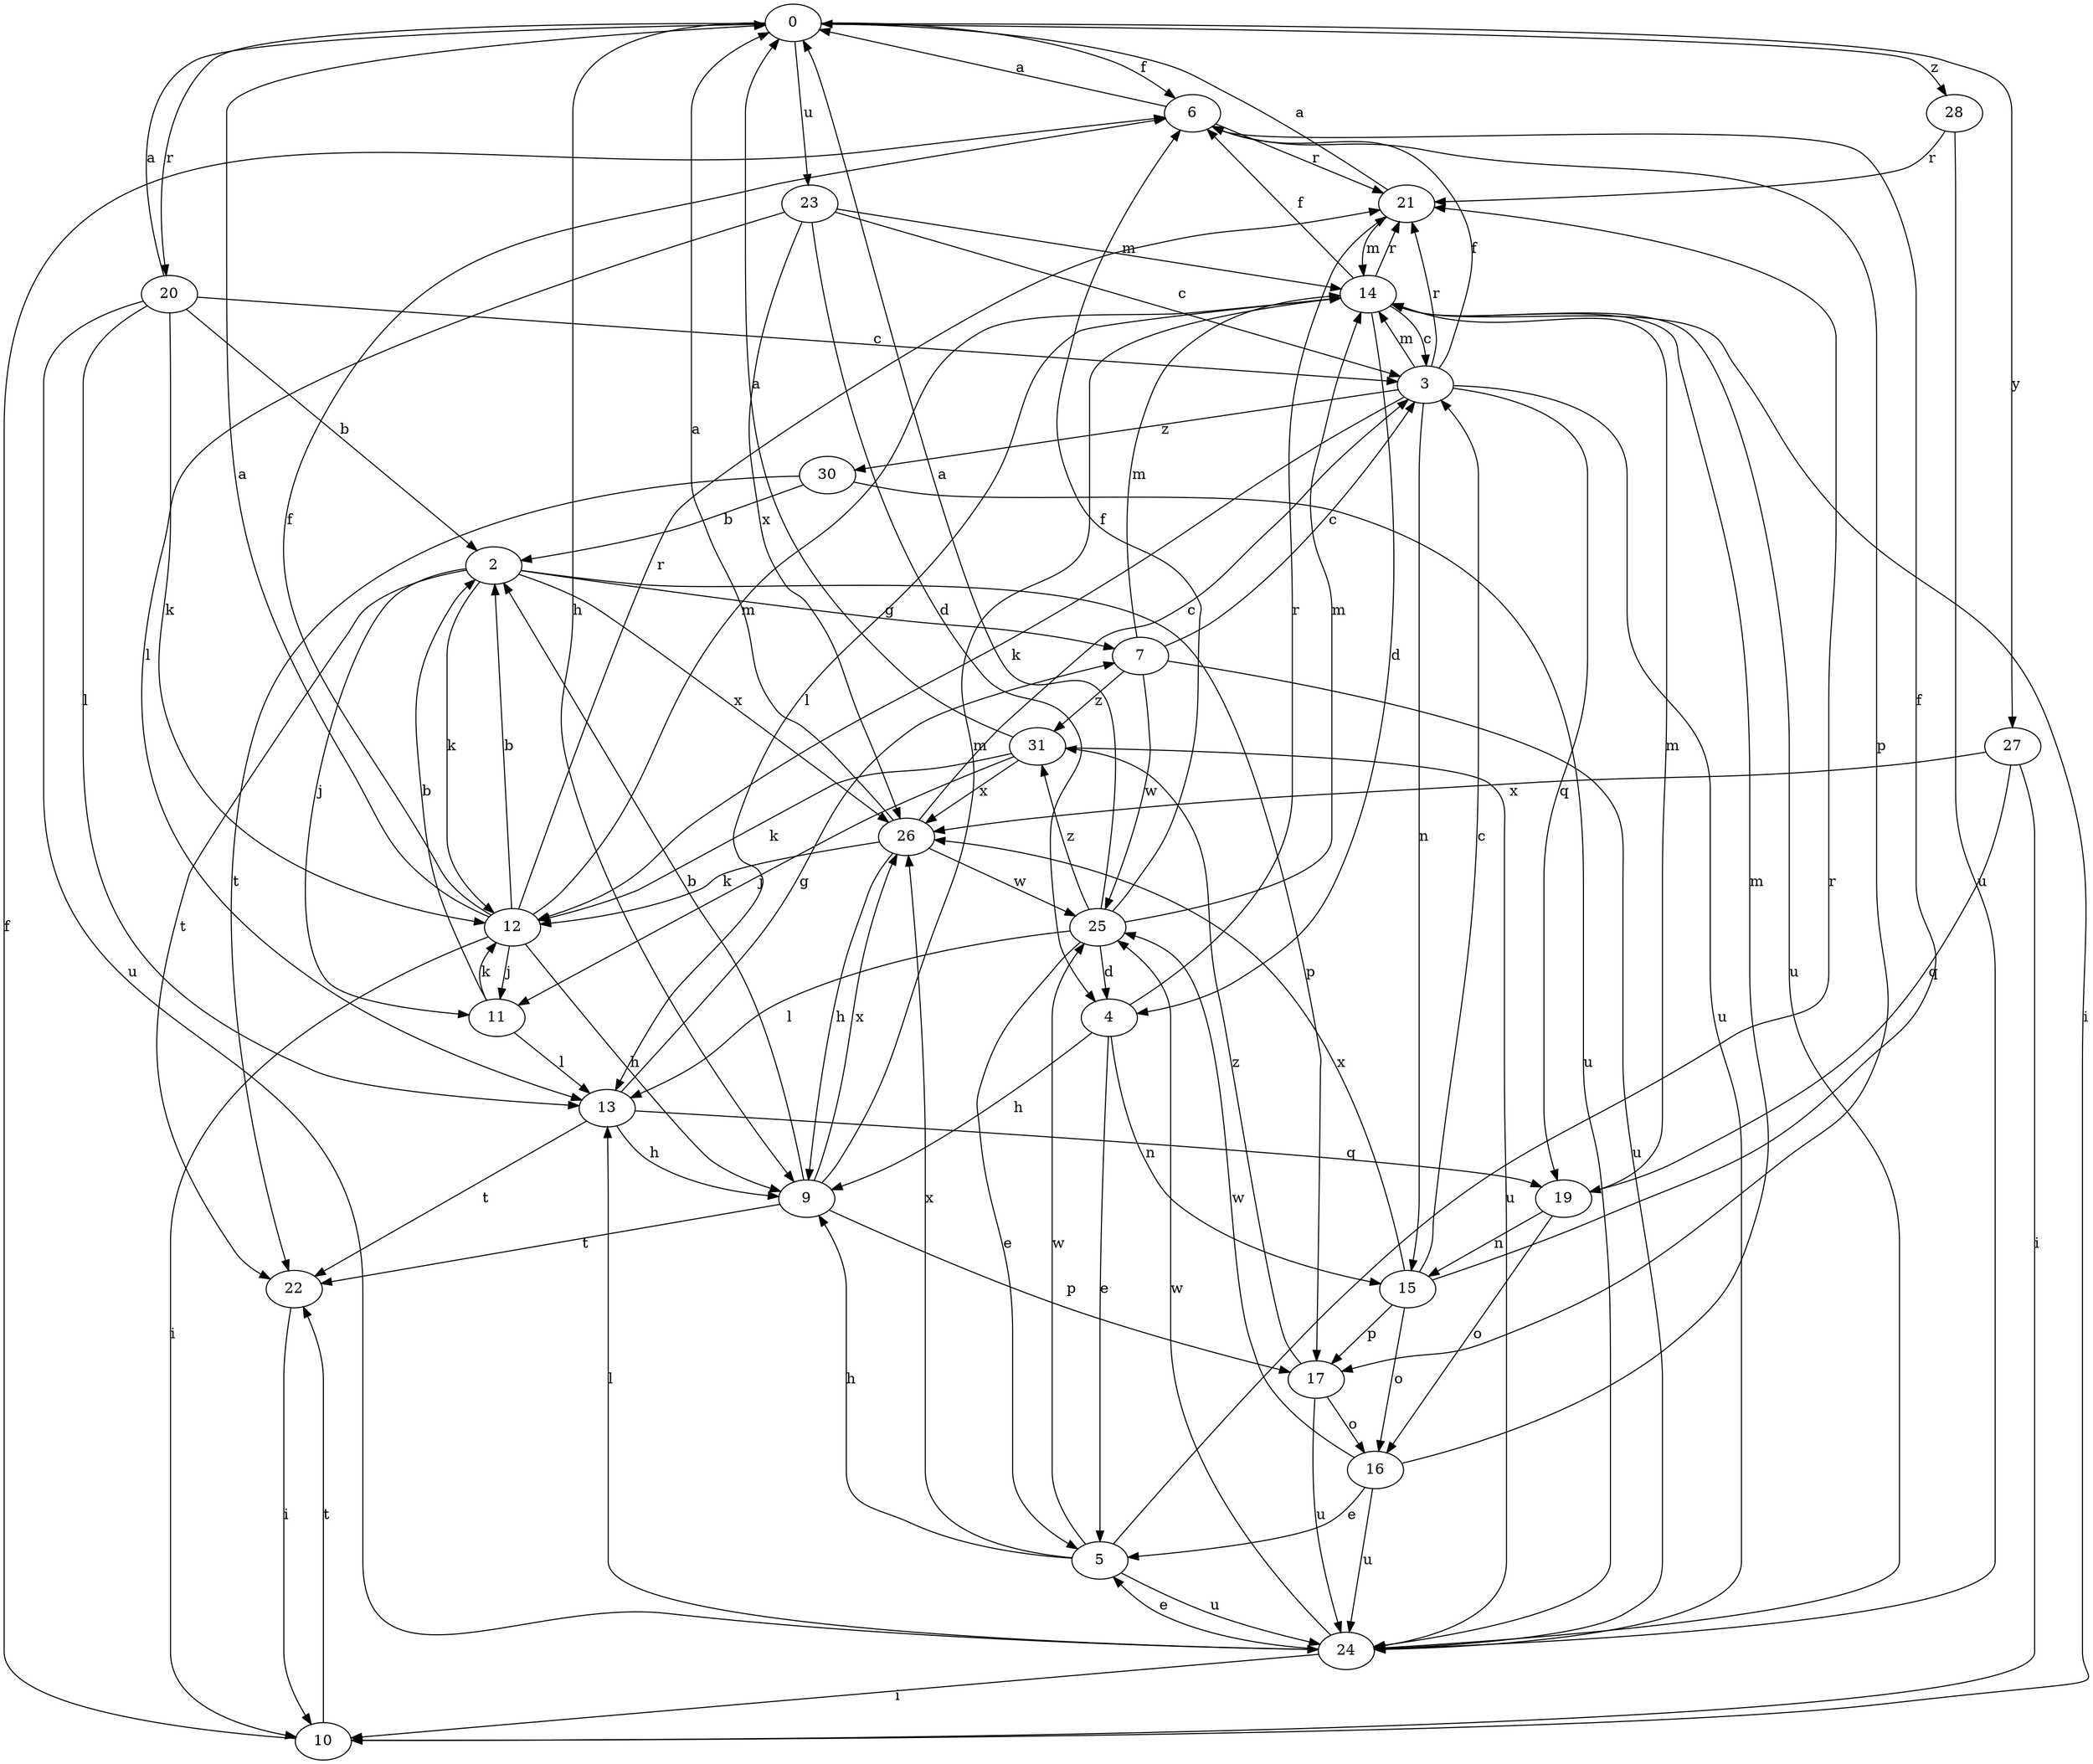 strict digraph  {
0;
2;
3;
4;
5;
6;
7;
9;
10;
11;
12;
13;
14;
15;
16;
17;
19;
20;
21;
22;
23;
24;
25;
26;
27;
28;
30;
31;
0 -> 6  [label=f];
0 -> 9  [label=h];
0 -> 20  [label=r];
0 -> 23  [label=u];
0 -> 27  [label=y];
0 -> 28  [label=z];
2 -> 7  [label=g];
2 -> 11  [label=j];
2 -> 12  [label=k];
2 -> 17  [label=p];
2 -> 22  [label=t];
2 -> 26  [label=x];
3 -> 6  [label=f];
3 -> 12  [label=k];
3 -> 14  [label=m];
3 -> 15  [label=n];
3 -> 19  [label=q];
3 -> 21  [label=r];
3 -> 24  [label=u];
3 -> 30  [label=z];
4 -> 5  [label=e];
4 -> 9  [label=h];
4 -> 15  [label=n];
4 -> 21  [label=r];
5 -> 9  [label=h];
5 -> 21  [label=r];
5 -> 24  [label=u];
5 -> 25  [label=w];
5 -> 26  [label=x];
6 -> 0  [label=a];
6 -> 17  [label=p];
6 -> 21  [label=r];
7 -> 3  [label=c];
7 -> 14  [label=m];
7 -> 24  [label=u];
7 -> 25  [label=w];
7 -> 31  [label=z];
9 -> 2  [label=b];
9 -> 14  [label=m];
9 -> 17  [label=p];
9 -> 22  [label=t];
9 -> 26  [label=x];
10 -> 6  [label=f];
10 -> 22  [label=t];
11 -> 2  [label=b];
11 -> 12  [label=k];
11 -> 13  [label=l];
12 -> 0  [label=a];
12 -> 2  [label=b];
12 -> 6  [label=f];
12 -> 9  [label=h];
12 -> 10  [label=i];
12 -> 11  [label=j];
12 -> 14  [label=m];
12 -> 21  [label=r];
13 -> 7  [label=g];
13 -> 9  [label=h];
13 -> 19  [label=q];
13 -> 22  [label=t];
14 -> 3  [label=c];
14 -> 4  [label=d];
14 -> 6  [label=f];
14 -> 10  [label=i];
14 -> 13  [label=l];
14 -> 21  [label=r];
14 -> 24  [label=u];
15 -> 3  [label=c];
15 -> 6  [label=f];
15 -> 16  [label=o];
15 -> 17  [label=p];
15 -> 26  [label=x];
16 -> 5  [label=e];
16 -> 14  [label=m];
16 -> 24  [label=u];
16 -> 25  [label=w];
17 -> 16  [label=o];
17 -> 24  [label=u];
17 -> 31  [label=z];
19 -> 14  [label=m];
19 -> 15  [label=n];
19 -> 16  [label=o];
20 -> 0  [label=a];
20 -> 2  [label=b];
20 -> 3  [label=c];
20 -> 12  [label=k];
20 -> 13  [label=l];
20 -> 24  [label=u];
21 -> 0  [label=a];
21 -> 14  [label=m];
22 -> 10  [label=i];
23 -> 3  [label=c];
23 -> 4  [label=d];
23 -> 13  [label=l];
23 -> 14  [label=m];
23 -> 26  [label=x];
24 -> 5  [label=e];
24 -> 10  [label=i];
24 -> 13  [label=l];
24 -> 25  [label=w];
25 -> 0  [label=a];
25 -> 4  [label=d];
25 -> 5  [label=e];
25 -> 6  [label=f];
25 -> 13  [label=l];
25 -> 14  [label=m];
25 -> 31  [label=z];
26 -> 0  [label=a];
26 -> 3  [label=c];
26 -> 9  [label=h];
26 -> 12  [label=k];
26 -> 25  [label=w];
27 -> 10  [label=i];
27 -> 19  [label=q];
27 -> 26  [label=x];
28 -> 21  [label=r];
28 -> 24  [label=u];
30 -> 2  [label=b];
30 -> 22  [label=t];
30 -> 24  [label=u];
31 -> 0  [label=a];
31 -> 11  [label=j];
31 -> 12  [label=k];
31 -> 24  [label=u];
31 -> 26  [label=x];
}
